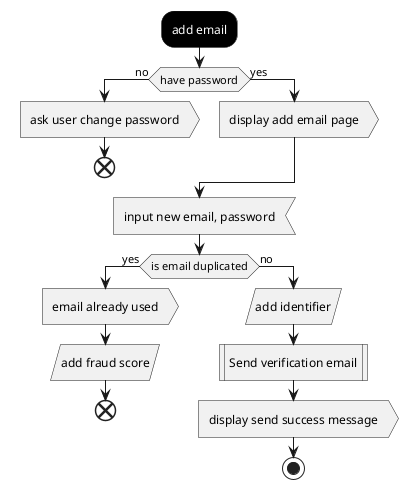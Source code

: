 @startuml
  #000:<color:#FFF>add email</color>;
    if(have password) then (no)
      :ask user change password>
      end;
    else (yes)
      :display add email page>
    endif

  :input new email, password<
  if(is email duplicated) then (yes)
    :email already used>
    :add fraud score/
    end;
  else (no)
    :add identifier/
    :Send verification email|
    :display send success message>
    stop
  endif
@enduml